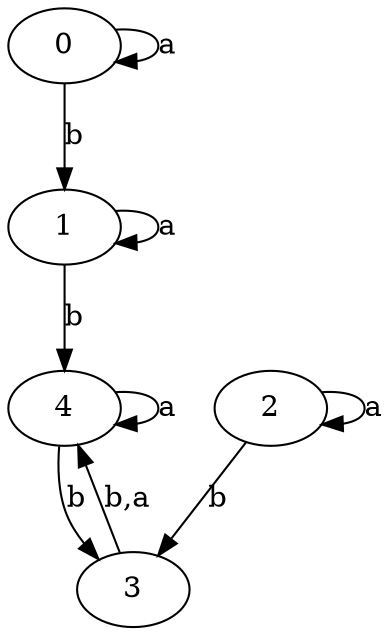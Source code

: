 digraph {
 ranksep=0.5;
 d2tdocpreamble = "\usetikzlibrary{automata}";
 d2tfigpreamble = "\tikzstyle{every state}= [ draw=blue!50,very thick,fill=blue!20]  \tikzstyle{auto}= [fill=white]";
 node [style="state"];
 edge [lblstyle="auto",topath="bend right", len=4  ]
  "0" [label="0",];
  "1" [label="1",style = "state, initial"];
  "2" [label="2",style = "state, accepting"];
  "3" [label="3",];
  "4" [label="4",];
  "0" -> "0" [label="a",topath="loop above"];
  "0" -> "1" [label="b"];
  "1" -> "1" [label="a",topath="loop above"];
  "1" -> "4" [label="b"];
  "2" -> "2" [label="a",topath="loop above"];
  "2" -> "3" [label="b"];
  "3" -> "4" [label="b,a"];
  "4" -> "3" [label="b"];
  "4" -> "4" [label="a",topath="loop above"];
}